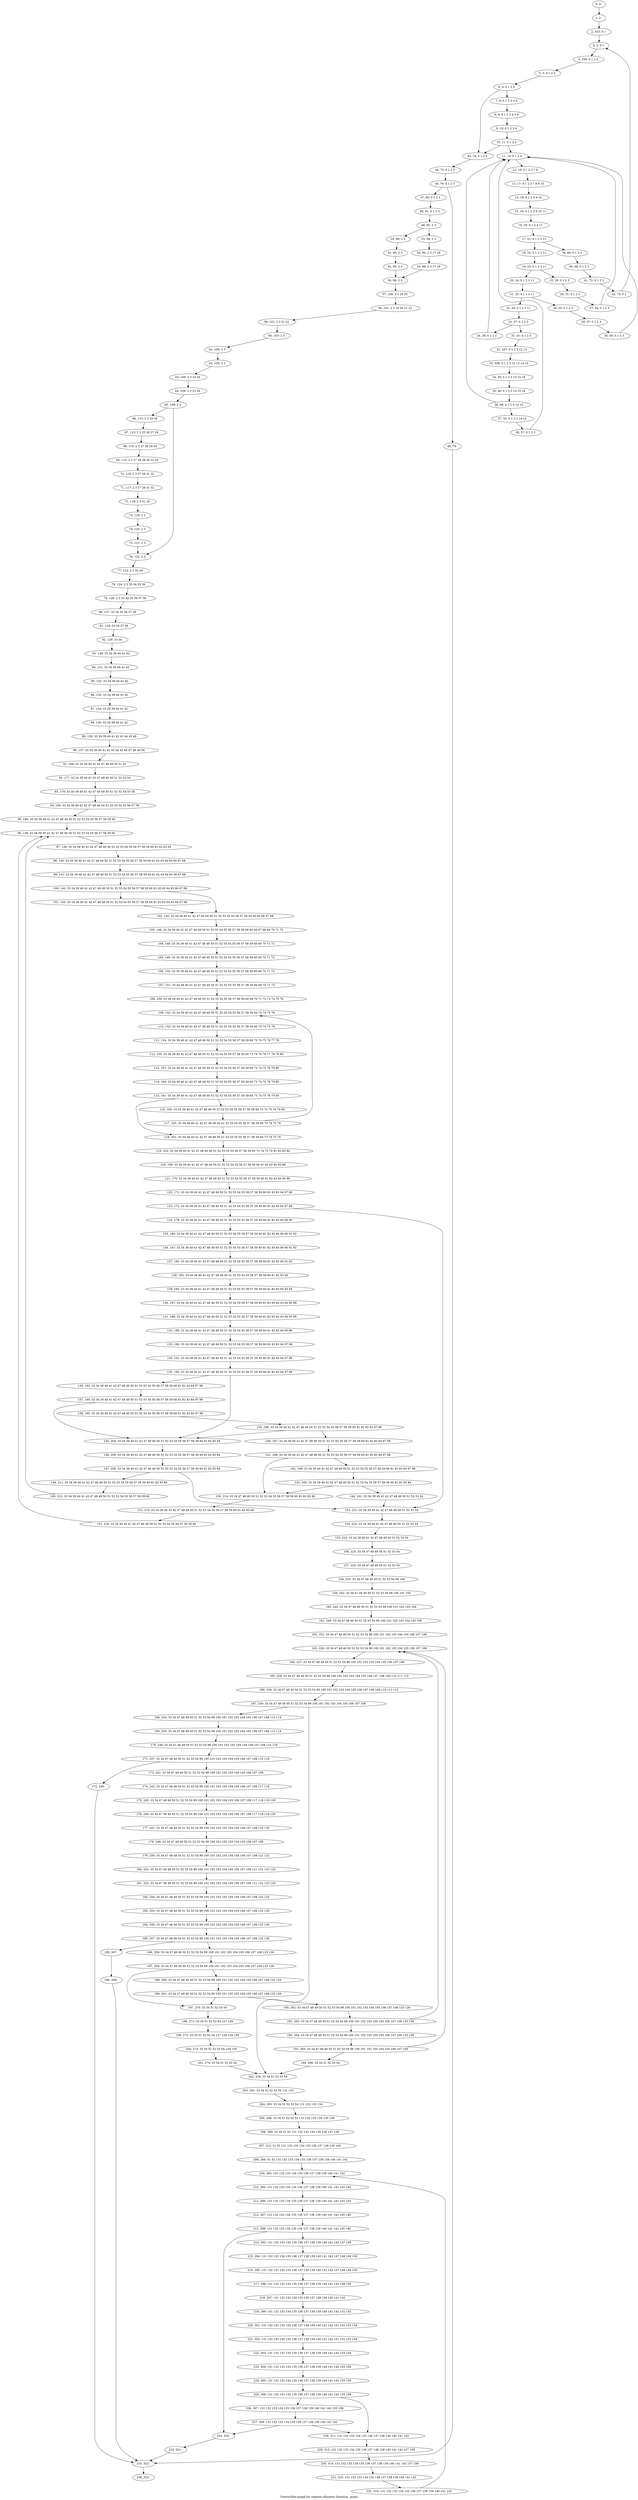 digraph G {
graph [label="Control-flow-graph for register allocator (function _main)"]
0[label="0, 0: "];
1[label="1, 1: "];
2[label="2, 333: 0 1 "];
3[label="3, 2: 0 1 "];
4[label="4, 336: 0 1 2 3 "];
5[label="5, 3: 0 1 2 3 "];
6[label="6, 4: 0 1 2 3 "];
7[label="7, 8: 0 1 2 3 4 5 "];
8[label="8, 9: 0 1 2 3 4 5 6 "];
9[label="9, 10: 0 1 2 3 6 "];
10[label="10, 11: 0 1 2 3 "];
11[label="11, 14: 0 1 2 3 "];
12[label="12, 16: 0 1 2 3 7 8 "];
13[label="13, 17: 0 1 2 3 7 8 9 10 "];
14[label="14, 18: 0 1 2 3 9 10 "];
15[label="15, 19: 0 1 2 3 9 10 11 "];
16[label="16, 20: 0 1 2 3 11 "];
17[label="17, 21: 0 1 2 3 11 "];
18[label="18, 22: 0 1 2 3 11 "];
19[label="19, 23: 0 1 2 3 11 "];
20[label="20, 24: 0 1 2 3 11 "];
21[label="21, 25: 0 1 2 3 11 "];
22[label="22, 26: 0 1 2 3 11 "];
23[label="23, 27: 0 1 2 3 "];
24[label="24, 28: 0 1 2 3 "];
25[label="25, 29: 0 1 2 3 "];
26[label="26, 31: 0 1 2 3 "];
27[label="27, 34: 0 1 2 3 "];
28[label="28, 35: 0 1 2 3 "];
29[label="29, 37: 0 1 2 3 "];
30[label="30, 40: 0 1 2 3 "];
31[label="31, 41: 0 1 2 3 "];
32[label="32, 337: 0 1 2 3 12 13 "];
33[label="33, 338: 0 1 2 3 12 13 14 15 "];
34[label="34, 45: 0 1 2 3 14 15 16 "];
35[label="35, 46: 0 1 2 3 14 15 16 "];
36[label="36, 49: 0 1 2 3 14 15 "];
37[label="37, 55: 0 1 2 3 14 15 "];
38[label="38, 57: 0 1 2 3 "];
39[label="39, 66: 0 1 2 3 "];
40[label="40, 68: 0 1 2 3 "];
41[label="41, 72: 0 1 2 3 "];
42[label="42, 73: 0 1 "];
43[label="43, 74: 0 1 2 3 "];
44[label="44, 75: 0 1 2 3 "];
45[label="45, 76: 0 1 2 3 "];
46[label="46, 79: "];
47[label="47, 80: 0 1 2 3 "];
48[label="48, 81: 0 1 2 3 "];
49[label="49, 82: 2 3 "];
50[label="50, 86: 2 3 "];
51[label="51, 90: 2 3 "];
52[label="52, 93: 2 3 "];
53[label="53, 94: 2 3 "];
54[label="54, 95: 2 3 17 18 "];
55[label="55, 96: 2 3 17 18 "];
56[label="56, 99: 2 3 "];
57[label="57, 100: 2 3 19 20 "];
58[label="58, 101: 2 3 19 20 21 22 "];
59[label="59, 102: 2 3 21 22 "];
60[label="60, 103: 2 3 "];
61[label="61, 104: 2 3 "];
62[label="62, 105: 2 3 "];
63[label="63, 106: 2 3 23 24 "];
64[label="64, 108: 2 3 23 24 "];
65[label="65, 109: 2 3 "];
66[label="66, 112: 2 3 25 26 "];
67[label="67, 113: 2 3 25 26 27 28 "];
68[label="68, 114: 2 3 27 28 29 30 "];
69[label="69, 115: 2 3 27 28 29 30 31 32 "];
70[label="70, 116: 2 3 27 28 31 32 "];
71[label="71, 117: 2 3 27 28 31 32 "];
72[label="72, 118: 2 3 31 32 "];
73[label="73, 119: 2 3 "];
74[label="74, 120: 2 3 "];
75[label="75, 121: 2 3 "];
76[label="76, 122: 2 3 "];
77[label="77, 123: 2 3 33 34 "];
78[label="78, 124: 2 3 33 34 35 36 "];
79[label="79, 126: 2 3 33 34 35 36 37 38 "];
80[label="80, 127: 33 34 35 36 37 38 "];
81[label="81, 128: 33 34 37 38 "];
82[label="82, 129: 33 34 "];
83[label="83, 130: 33 34 39 40 41 42 "];
84[label="84, 131: 33 34 39 40 41 42 "];
85[label="85, 132: 33 34 39 40 41 42 "];
86[label="86, 133: 33 34 39 40 41 42 "];
87[label="87, 134: 33 34 39 40 41 42 "];
88[label="88, 135: 33 34 39 40 41 42 "];
89[label="89, 136: 33 34 39 40 41 42 43 44 45 46 "];
90[label="90, 137: 33 34 39 40 41 42 43 44 45 46 47 48 49 50 "];
91[label="91, 168: 33 34 39 40 41 42 47 48 49 50 51 52 "];
92[label="92, 177: 33 34 39 40 41 42 47 48 49 50 51 52 53 54 "];
93[label="93, 179: 33 34 39 40 41 42 47 48 49 50 51 52 53 54 55 56 "];
94[label="94, 184: 33 34 39 40 41 42 47 48 49 50 51 52 53 54 55 56 57 58 "];
95[label="95, 186: 33 34 39 40 41 42 47 48 49 50 51 52 53 54 55 56 57 58 59 60 "];
96[label="96, 138: 33 34 39 40 41 42 47 48 49 50 51 52 53 54 55 56 57 58 59 60 "];
97[label="97, 139: 33 34 39 40 41 42 47 48 49 50 51 52 53 54 55 56 57 58 59 60 61 62 63 64 "];
98[label="98, 140: 33 34 39 40 41 42 47 48 49 50 51 52 53 54 55 56 57 58 59 60 61 62 63 64 65 66 67 68 "];
99[label="99, 141: 33 34 39 40 41 42 47 48 49 50 51 52 53 54 55 56 57 58 59 60 61 62 63 64 65 66 67 68 "];
100[label="100, 142: 33 34 39 40 41 42 47 48 49 50 51 52 53 54 55 56 57 58 59 60 61 62 63 64 65 66 67 68 "];
101[label="101, 143: 33 34 39 40 41 42 47 48 49 50 51 52 53 54 55 56 57 58 59 60 61 62 63 64 65 66 67 68 "];
102[label="102, 145: 33 34 39 40 41 42 47 48 49 50 51 52 53 54 55 56 57 58 59 60 65 66 67 68 "];
103[label="103, 146: 33 34 39 40 41 42 47 48 49 50 51 52 53 54 55 56 57 58 59 60 65 66 67 68 69 70 71 72 "];
104[label="104, 148: 33 34 39 40 41 42 47 48 49 50 51 52 53 54 55 56 57 58 59 60 69 70 71 72 "];
105[label="105, 149: 33 34 39 40 41 42 47 48 49 50 51 52 53 54 55 56 57 58 59 60 69 70 71 72 "];
106[label="106, 150: 33 34 39 40 41 42 47 48 49 50 51 52 53 54 55 56 57 58 59 60 69 70 71 72 "];
107[label="107, 151: 33 34 39 40 41 42 47 48 49 50 51 52 53 54 55 56 57 58 59 60 69 70 71 72 "];
108[label="108, 330: 33 34 39 40 41 42 47 48 49 50 51 52 53 54 55 56 57 58 59 60 69 70 71 72 73 74 75 76 "];
109[label="109, 152: 33 34 39 40 41 42 47 48 49 50 51 52 53 54 55 56 57 58 59 60 73 74 75 76 "];
110[label="110, 153: 33 34 39 40 41 42 47 48 49 50 51 52 53 54 55 56 57 58 59 60 73 74 75 76 "];
111[label="111, 154: 33 34 39 40 41 42 47 48 49 50 51 52 53 54 55 56 57 58 59 60 73 74 75 76 77 78 "];
112[label="112, 155: 33 34 39 40 41 42 47 48 49 50 51 52 53 54 55 56 57 58 59 60 73 74 75 76 77 78 79 80 "];
113[label="113, 157: 33 34 39 40 41 42 47 48 49 50 51 52 53 54 55 56 57 58 59 60 73 74 75 76 79 80 "];
114[label="114, 160: 33 34 39 40 41 42 47 48 49 50 51 52 53 54 55 56 57 58 59 60 73 74 75 76 79 80 "];
115[label="115, 161: 33 34 39 40 41 42 47 48 49 50 51 52 53 54 55 56 57 58 59 60 73 74 75 76 79 80 "];
116[label="116, 164: 33 34 39 40 41 42 47 48 49 50 51 52 53 54 55 56 57 58 59 60 73 74 75 76 79 80 "];
117[label="117, 165: 33 34 39 40 41 42 47 48 49 50 51 52 53 54 55 56 57 58 59 60 73 74 75 76 "];
118[label="118, 331: 33 34 39 40 41 42 47 48 49 50 51 52 53 54 55 56 57 58 59 60 73 74 75 76 "];
119[label="119, 332: 33 34 39 40 41 42 47 48 49 50 51 52 53 54 55 56 57 58 59 60 73 74 75 76 81 82 83 84 "];
120[label="120, 169: 33 34 39 40 41 42 47 48 49 50 51 52 53 54 55 56 57 58 59 60 81 82 83 84 85 86 "];
121[label="121, 170: 33 34 39 40 41 42 47 48 49 50 51 52 53 54 55 56 57 58 59 60 81 82 83 84 85 86 "];
122[label="122, 171: 33 34 39 40 41 42 47 48 49 50 51 52 53 54 55 56 57 58 59 60 81 82 83 84 87 88 "];
123[label="123, 172: 33 34 39 40 41 42 47 48 49 50 51 52 53 54 55 56 57 58 59 60 81 82 83 84 87 88 "];
124[label="124, 178: 33 34 39 40 41 42 47 48 49 50 51 52 53 54 55 56 57 58 59 60 81 82 83 84 89 90 "];
125[label="125, 180: 33 34 39 40 41 42 47 48 49 50 51 52 53 54 55 56 57 58 59 60 81 82 83 84 89 90 91 92 "];
126[label="126, 181: 33 34 39 40 41 42 47 48 49 50 51 52 53 54 55 56 57 58 59 60 81 82 83 84 89 90 91 92 "];
127[label="127, 182: 33 34 39 40 41 42 47 48 49 50 51 52 53 54 55 56 57 58 59 60 81 82 83 84 91 92 "];
128[label="128, 183: 33 34 39 40 41 42 47 48 49 50 51 52 53 54 55 56 57 58 59 60 81 82 83 84 "];
129[label="129, 185: 33 34 39 40 41 42 47 48 49 50 51 52 53 54 55 56 57 58 59 60 81 82 83 84 93 94 "];
130[label="130, 187: 33 34 39 40 41 42 47 48 49 50 51 52 53 54 55 56 57 58 59 60 81 82 83 84 93 94 95 96 "];
131[label="131, 188: 33 34 39 40 41 42 47 48 49 50 51 52 53 54 55 56 57 58 59 60 81 82 83 84 93 94 95 96 "];
132[label="132, 189: 33 34 39 40 41 42 47 48 49 50 51 52 53 54 55 56 57 58 59 60 81 82 83 84 95 96 "];
133[label="133, 190: 33 34 39 40 41 42 47 48 49 50 51 52 53 54 55 56 57 58 59 60 81 82 83 84 97 98 "];
134[label="134, 191: 33 34 39 40 41 42 47 48 49 50 51 52 53 54 55 56 57 58 59 60 81 82 83 84 97 98 "];
135[label="135, 192: 33 34 39 40 41 42 47 48 49 50 51 52 53 54 55 56 57 58 59 60 81 82 83 84 97 98 "];
136[label="136, 193: 33 34 39 40 41 42 47 48 49 50 51 52 53 54 55 56 57 58 59 60 81 82 83 84 97 98 "];
137[label="137, 194: 33 34 39 40 41 42 47 48 49 50 51 52 53 54 55 56 57 58 59 60 81 82 83 84 97 98 "];
138[label="138, 195: 33 34 39 40 41 42 47 48 49 50 51 52 53 54 55 56 57 58 59 60 81 82 83 84 97 98 "];
139[label="139, 196: 33 34 39 40 41 42 47 48 49 50 51 52 53 54 55 56 57 58 59 60 81 82 83 84 97 98 "];
140[label="140, 197: 33 34 39 40 41 42 47 48 49 50 51 52 53 54 55 56 57 58 59 60 81 82 83 84 97 98 "];
141[label="141, 198: 33 34 39 40 41 42 47 48 49 50 51 52 53 54 55 56 57 58 59 60 81 82 83 84 97 98 "];
142[label="142, 199: 33 34 39 40 41 42 47 48 49 50 51 52 53 54 55 56 57 58 59 60 81 82 83 84 97 98 "];
143[label="143, 200: 33 34 39 40 41 42 47 48 49 50 51 52 53 54 55 56 57 58 59 60 81 82 83 84 "];
144[label="144, 201: 33 34 39 40 41 42 47 48 49 50 51 52 53 54 "];
145[label="145, 204: 33 34 39 40 41 42 47 48 49 50 51 52 53 54 55 56 57 58 59 60 81 82 83 84 "];
146[label="146, 205: 33 34 39 40 41 42 47 48 49 50 51 52 53 54 55 56 57 58 59 60 81 82 83 84 "];
147[label="147, 206: 33 34 39 40 41 42 47 48 49 50 51 52 53 54 55 56 57 58 59 60 81 82 83 84 "];
148[label="148, 211: 33 34 39 40 41 42 47 48 49 50 51 52 53 54 55 56 57 58 59 60 81 82 83 84 "];
149[label="149, 212: 33 34 39 40 41 42 47 48 49 50 51 52 53 54 55 56 57 58 59 60 "];
150[label="150, 214: 33 34 47 48 49 50 51 52 53 54 55 56 57 58 59 60 81 82 83 84 "];
151[label="151, 215: 33 34 39 40 41 42 47 48 49 50 51 52 53 54 55 56 57 58 59 60 81 82 83 84 "];
152[label="152, 216: 33 34 39 40 41 42 47 48 49 50 51 52 53 54 55 56 57 58 59 60 "];
153[label="153, 221: 33 34 39 40 41 42 47 48 49 50 51 52 53 54 "];
154[label="154, 222: 33 34 39 40 41 42 47 48 49 50 51 52 53 54 "];
155[label="155, 223: 33 34 39 40 41 42 47 48 49 50 51 52 53 54 "];
156[label="156, 224: 33 34 47 48 49 50 51 52 53 54 "];
157[label="157, 225: 33 34 47 48 49 50 51 52 53 54 "];
158[label="158, 233: 33 34 47 48 49 50 51 52 53 54 99 100 "];
159[label="159, 242: 33 34 47 48 49 50 51 52 53 54 99 100 101 102 "];
160[label="160, 244: 33 34 47 48 49 50 51 52 53 54 99 100 101 102 103 104 "];
161[label="161, 249: 33 34 47 48 49 50 51 52 53 54 99 100 101 102 103 104 105 106 "];
162[label="162, 251: 33 34 47 48 49 50 51 52 53 54 99 100 101 102 103 104 105 106 107 108 "];
163[label="163, 226: 33 34 47 48 49 50 51 52 53 54 99 100 101 102 103 104 105 106 107 108 "];
164[label="164, 227: 33 34 47 48 49 50 51 52 53 54 99 100 101 102 103 104 105 106 107 108 "];
165[label="165, 228: 33 34 47 48 49 50 51 52 53 54 99 100 101 102 103 104 105 106 107 108 109 110 111 112 "];
166[label="166, 229: 33 34 47 48 49 50 51 52 53 54 99 100 101 102 103 104 105 106 107 108 109 110 111 112 "];
167[label="167, 230: 33 34 47 48 49 50 51 52 53 54 99 100 101 102 103 104 105 106 107 108 "];
168[label="168, 234: 33 34 47 48 49 50 51 52 53 54 99 100 101 102 103 104 105 106 107 108 113 114 "];
169[label="169, 235: 33 34 47 48 49 50 51 52 53 54 99 100 101 102 103 104 105 106 107 108 113 114 "];
170[label="170, 236: 33 34 47 48 49 50 51 52 53 54 99 100 101 102 103 104 105 106 107 108 115 116 "];
171[label="171, 237: 33 34 47 48 49 50 51 52 53 54 99 100 101 102 103 104 105 106 107 108 115 116 "];
172[label="172, 240: "];
173[label="173, 241: 33 34 47 48 49 50 51 52 53 54 99 100 101 102 103 104 105 106 107 108 "];
174[label="174, 243: 33 34 47 48 49 50 51 52 53 54 99 100 101 102 103 104 105 106 107 108 117 118 "];
175[label="175, 245: 33 34 47 48 49 50 51 52 53 54 99 100 101 102 103 104 105 106 107 108 117 118 119 120 "];
176[label="176, 246: 33 34 47 48 49 50 51 52 53 54 99 100 101 102 103 104 105 106 107 108 117 118 119 120 "];
177[label="177, 247: 33 34 47 48 49 50 51 52 53 54 99 100 101 102 103 104 105 106 107 108 119 120 "];
178[label="178, 248: 33 34 47 48 49 50 51 52 53 54 99 100 101 102 103 104 105 106 107 108 "];
179[label="179, 250: 33 34 47 48 49 50 51 52 53 54 99 100 101 102 103 104 105 106 107 108 121 122 "];
180[label="180, 252: 33 34 47 48 49 50 51 52 53 54 99 100 101 102 103 104 105 106 107 108 121 122 123 124 "];
181[label="181, 253: 33 34 47 48 49 50 51 52 53 54 99 100 101 102 103 104 105 106 107 108 121 122 123 124 "];
182[label="182, 254: 33 34 47 48 49 50 51 52 53 54 99 100 101 102 103 104 105 106 107 108 123 124 "];
183[label="183, 255: 33 34 47 48 49 50 51 52 53 54 99 100 101 102 103 104 105 106 107 108 125 126 "];
184[label="184, 256: 33 34 47 48 49 50 51 52 53 54 99 100 101 102 103 104 105 106 107 108 125 126 "];
185[label="185, 257: 33 34 47 48 49 50 51 52 53 54 99 100 101 102 103 104 105 106 107 108 125 126 "];
186[label="186, 258: 33 34 47 48 49 50 51 52 53 54 99 100 101 102 103 104 105 106 107 108 125 126 "];
187[label="187, 259: 33 34 47 48 49 50 51 52 53 54 99 100 101 102 103 104 105 106 107 108 125 126 "];
188[label="188, 260: 33 34 47 48 49 50 51 52 53 54 99 100 101 102 103 104 105 106 107 108 125 126 "];
189[label="189, 261: 33 34 47 48 49 50 51 52 53 54 99 100 101 102 103 104 105 106 107 108 125 126 "];
190[label="190, 262: 33 34 47 48 49 50 51 52 53 54 99 100 101 102 103 104 105 106 107 108 125 126 "];
191[label="191, 263: 33 34 47 48 49 50 51 52 53 54 99 100 101 102 103 104 105 106 107 108 125 126 "];
192[label="192, 264: 33 34 47 48 49 50 51 52 53 54 99 100 101 102 103 104 105 106 107 108 125 126 "];
193[label="193, 265: 33 34 47 48 49 50 51 52 53 54 99 100 101 102 103 104 105 106 107 108 "];
194[label="194, 266: 33 34 51 52 53 54 "];
195[label="195, 267: "];
196[label="196, 268: "];
197[label="197, 270: 33 34 51 52 53 54 "];
198[label="198, 271: 33 34 51 52 53 54 127 128 "];
199[label="199, 272: 33 34 51 52 53 54 127 128 129 130 "];
200[label="200, 273: 33 34 51 52 53 54 129 130 "];
201[label="201, 274: 33 34 51 52 53 54 "];
202[label="202, 329: 33 34 51 52 53 54 "];
203[label="203, 291: 33 34 51 52 53 54 131 132 "];
204[label="204, 293: 33 34 51 52 53 54 131 132 133 134 "];
205[label="205, 298: 33 34 51 52 53 54 131 132 133 134 135 136 "];
206[label="206, 300: 33 34 51 52 131 132 133 134 135 136 137 138 "];
207[label="207, 312: 51 52 131 132 133 134 135 136 137 138 139 140 "];
208[label="208, 284: 51 52 131 132 133 134 135 136 137 138 139 140 141 142 "];
209[label="209, 283: 131 132 133 134 135 136 137 138 139 140 141 142 "];
210[label="210, 285: 131 132 133 134 135 136 137 138 139 140 141 142 143 144 "];
211[label="211, 286: 131 132 133 134 135 136 137 138 139 140 141 142 143 144 "];
212[label="212, 287: 131 132 133 134 135 136 137 138 139 140 141 142 145 146 "];
213[label="213, 288: 131 132 133 134 135 136 137 138 139 140 141 142 145 146 "];
214[label="214, 292: 131 132 133 134 135 136 137 138 139 140 141 142 147 148 "];
215[label="215, 294: 131 132 133 134 135 136 137 138 139 140 141 142 147 148 149 150 "];
216[label="216, 295: 131 132 133 134 135 136 137 138 139 140 141 142 147 148 149 150 "];
217[label="217, 296: 131 132 133 134 135 136 137 138 139 140 141 142 149 150 "];
218[label="218, 297: 131 132 133 134 135 136 137 138 139 140 141 142 "];
219[label="219, 299: 131 132 133 134 135 136 137 138 139 140 141 142 151 152 "];
220[label="220, 301: 131 132 133 134 135 136 137 138 139 140 141 142 151 152 153 154 "];
221[label="221, 302: 131 132 133 134 135 136 137 138 139 140 141 142 151 152 153 154 "];
222[label="222, 303: 131 132 133 134 135 136 137 138 139 140 141 142 153 154 "];
223[label="223, 304: 131 132 133 134 135 136 137 138 139 140 141 142 155 156 "];
224[label="224, 305: 131 132 133 134 135 136 137 138 139 140 141 142 155 156 "];
225[label="225, 306: 131 132 133 134 135 136 137 138 139 140 141 142 155 156 "];
226[label="226, 307: 131 132 133 134 135 136 137 138 139 140 141 142 155 156 "];
227[label="227, 308: 131 132 133 134 135 136 137 138 139 140 141 142 "];
228[label="228, 311: 131 132 133 134 135 136 137 138 139 140 141 142 "];
229[label="229, 313: 131 132 133 134 135 136 137 138 139 140 141 142 157 158 "];
230[label="230, 314: 131 132 133 134 135 136 137 138 139 140 141 142 157 158 "];
231[label="231, 315: 131 132 133 134 135 136 137 138 139 140 141 142 "];
232[label="232, 316: 131 132 133 134 135 136 137 138 139 140 141 142 "];
233[label="233, 320: "];
234[label="234, 321: "];
235[label="235, 322: "];
236[label="236, 323: "];
0->1 ;
1->2 ;
2->3 ;
3->4 ;
4->5 ;
5->6 ;
6->7 ;
6->43 ;
7->8 ;
8->9 ;
9->10 ;
10->11 ;
10->43 ;
11->12 ;
12->13 ;
13->14 ;
14->15 ;
15->16 ;
16->17 ;
17->18 ;
17->39 ;
18->19 ;
19->20 ;
19->25 ;
20->21 ;
21->22 ;
21->28 ;
22->23 ;
23->24 ;
23->31 ;
24->11 ;
25->26 ;
26->27 ;
27->11 ;
28->29 ;
29->30 ;
30->11 ;
31->32 ;
32->33 ;
33->34 ;
34->35 ;
35->36 ;
36->37 ;
36->11 ;
37->38 ;
38->11 ;
39->40 ;
40->41 ;
41->42 ;
42->3 ;
43->44 ;
44->45 ;
45->46 ;
45->47 ;
46->235 ;
47->48 ;
48->49 ;
49->50 ;
49->53 ;
50->51 ;
51->52 ;
52->56 ;
53->54 ;
54->55 ;
55->56 ;
56->57 ;
57->58 ;
58->59 ;
59->60 ;
60->61 ;
61->62 ;
62->63 ;
63->64 ;
64->65 ;
65->66 ;
65->76 ;
66->67 ;
67->68 ;
68->69 ;
69->70 ;
70->71 ;
71->72 ;
72->73 ;
73->74 ;
74->75 ;
75->76 ;
76->77 ;
77->78 ;
78->79 ;
79->80 ;
80->81 ;
81->82 ;
82->83 ;
83->84 ;
84->85 ;
85->86 ;
86->87 ;
87->88 ;
88->89 ;
89->90 ;
90->91 ;
91->92 ;
92->93 ;
93->94 ;
94->95 ;
95->96 ;
96->97 ;
97->98 ;
98->99 ;
99->100 ;
100->101 ;
100->102 ;
101->102 ;
102->103 ;
103->104 ;
104->105 ;
105->106 ;
106->107 ;
107->108 ;
108->109 ;
109->110 ;
110->111 ;
111->112 ;
112->113 ;
113->114 ;
114->115 ;
115->116 ;
115->118 ;
116->117 ;
117->118 ;
117->109 ;
118->119 ;
119->120 ;
120->121 ;
121->122 ;
122->123 ;
123->124 ;
123->153 ;
124->125 ;
125->126 ;
126->127 ;
127->128 ;
128->129 ;
129->130 ;
130->131 ;
131->132 ;
132->133 ;
133->134 ;
134->135 ;
135->136 ;
135->145 ;
136->137 ;
137->138 ;
137->145 ;
138->139 ;
139->140 ;
139->145 ;
140->141 ;
141->142 ;
141->150 ;
142->143 ;
143->144 ;
143->150 ;
144->153 ;
145->146 ;
146->147 ;
147->148 ;
147->153 ;
148->149 ;
149->96 ;
150->151 ;
151->152 ;
152->96 ;
153->154 ;
154->155 ;
155->156 ;
156->157 ;
157->158 ;
158->159 ;
159->160 ;
160->161 ;
161->162 ;
162->163 ;
163->164 ;
164->165 ;
165->166 ;
166->167 ;
167->168 ;
167->202 ;
168->169 ;
169->170 ;
170->171 ;
171->172 ;
171->173 ;
172->235 ;
173->174 ;
174->175 ;
175->176 ;
176->177 ;
177->178 ;
178->179 ;
179->180 ;
180->181 ;
181->182 ;
182->183 ;
183->184 ;
184->185 ;
185->186 ;
185->195 ;
186->187 ;
187->188 ;
187->197 ;
188->189 ;
189->190 ;
189->197 ;
190->191 ;
191->192 ;
191->163 ;
192->193 ;
193->194 ;
193->163 ;
194->202 ;
195->196 ;
196->235 ;
197->198 ;
198->199 ;
199->200 ;
200->201 ;
201->202 ;
202->203 ;
203->204 ;
204->205 ;
205->206 ;
206->207 ;
207->208 ;
208->209 ;
209->210 ;
210->211 ;
211->212 ;
212->213 ;
213->214 ;
213->233 ;
214->215 ;
215->216 ;
216->217 ;
217->218 ;
218->219 ;
219->220 ;
220->221 ;
221->222 ;
222->223 ;
223->224 ;
224->225 ;
225->226 ;
225->228 ;
226->227 ;
227->228 ;
227->233 ;
228->229 ;
229->230 ;
230->231 ;
231->232 ;
232->209 ;
233->234 ;
234->235 ;
235->236 ;
}
